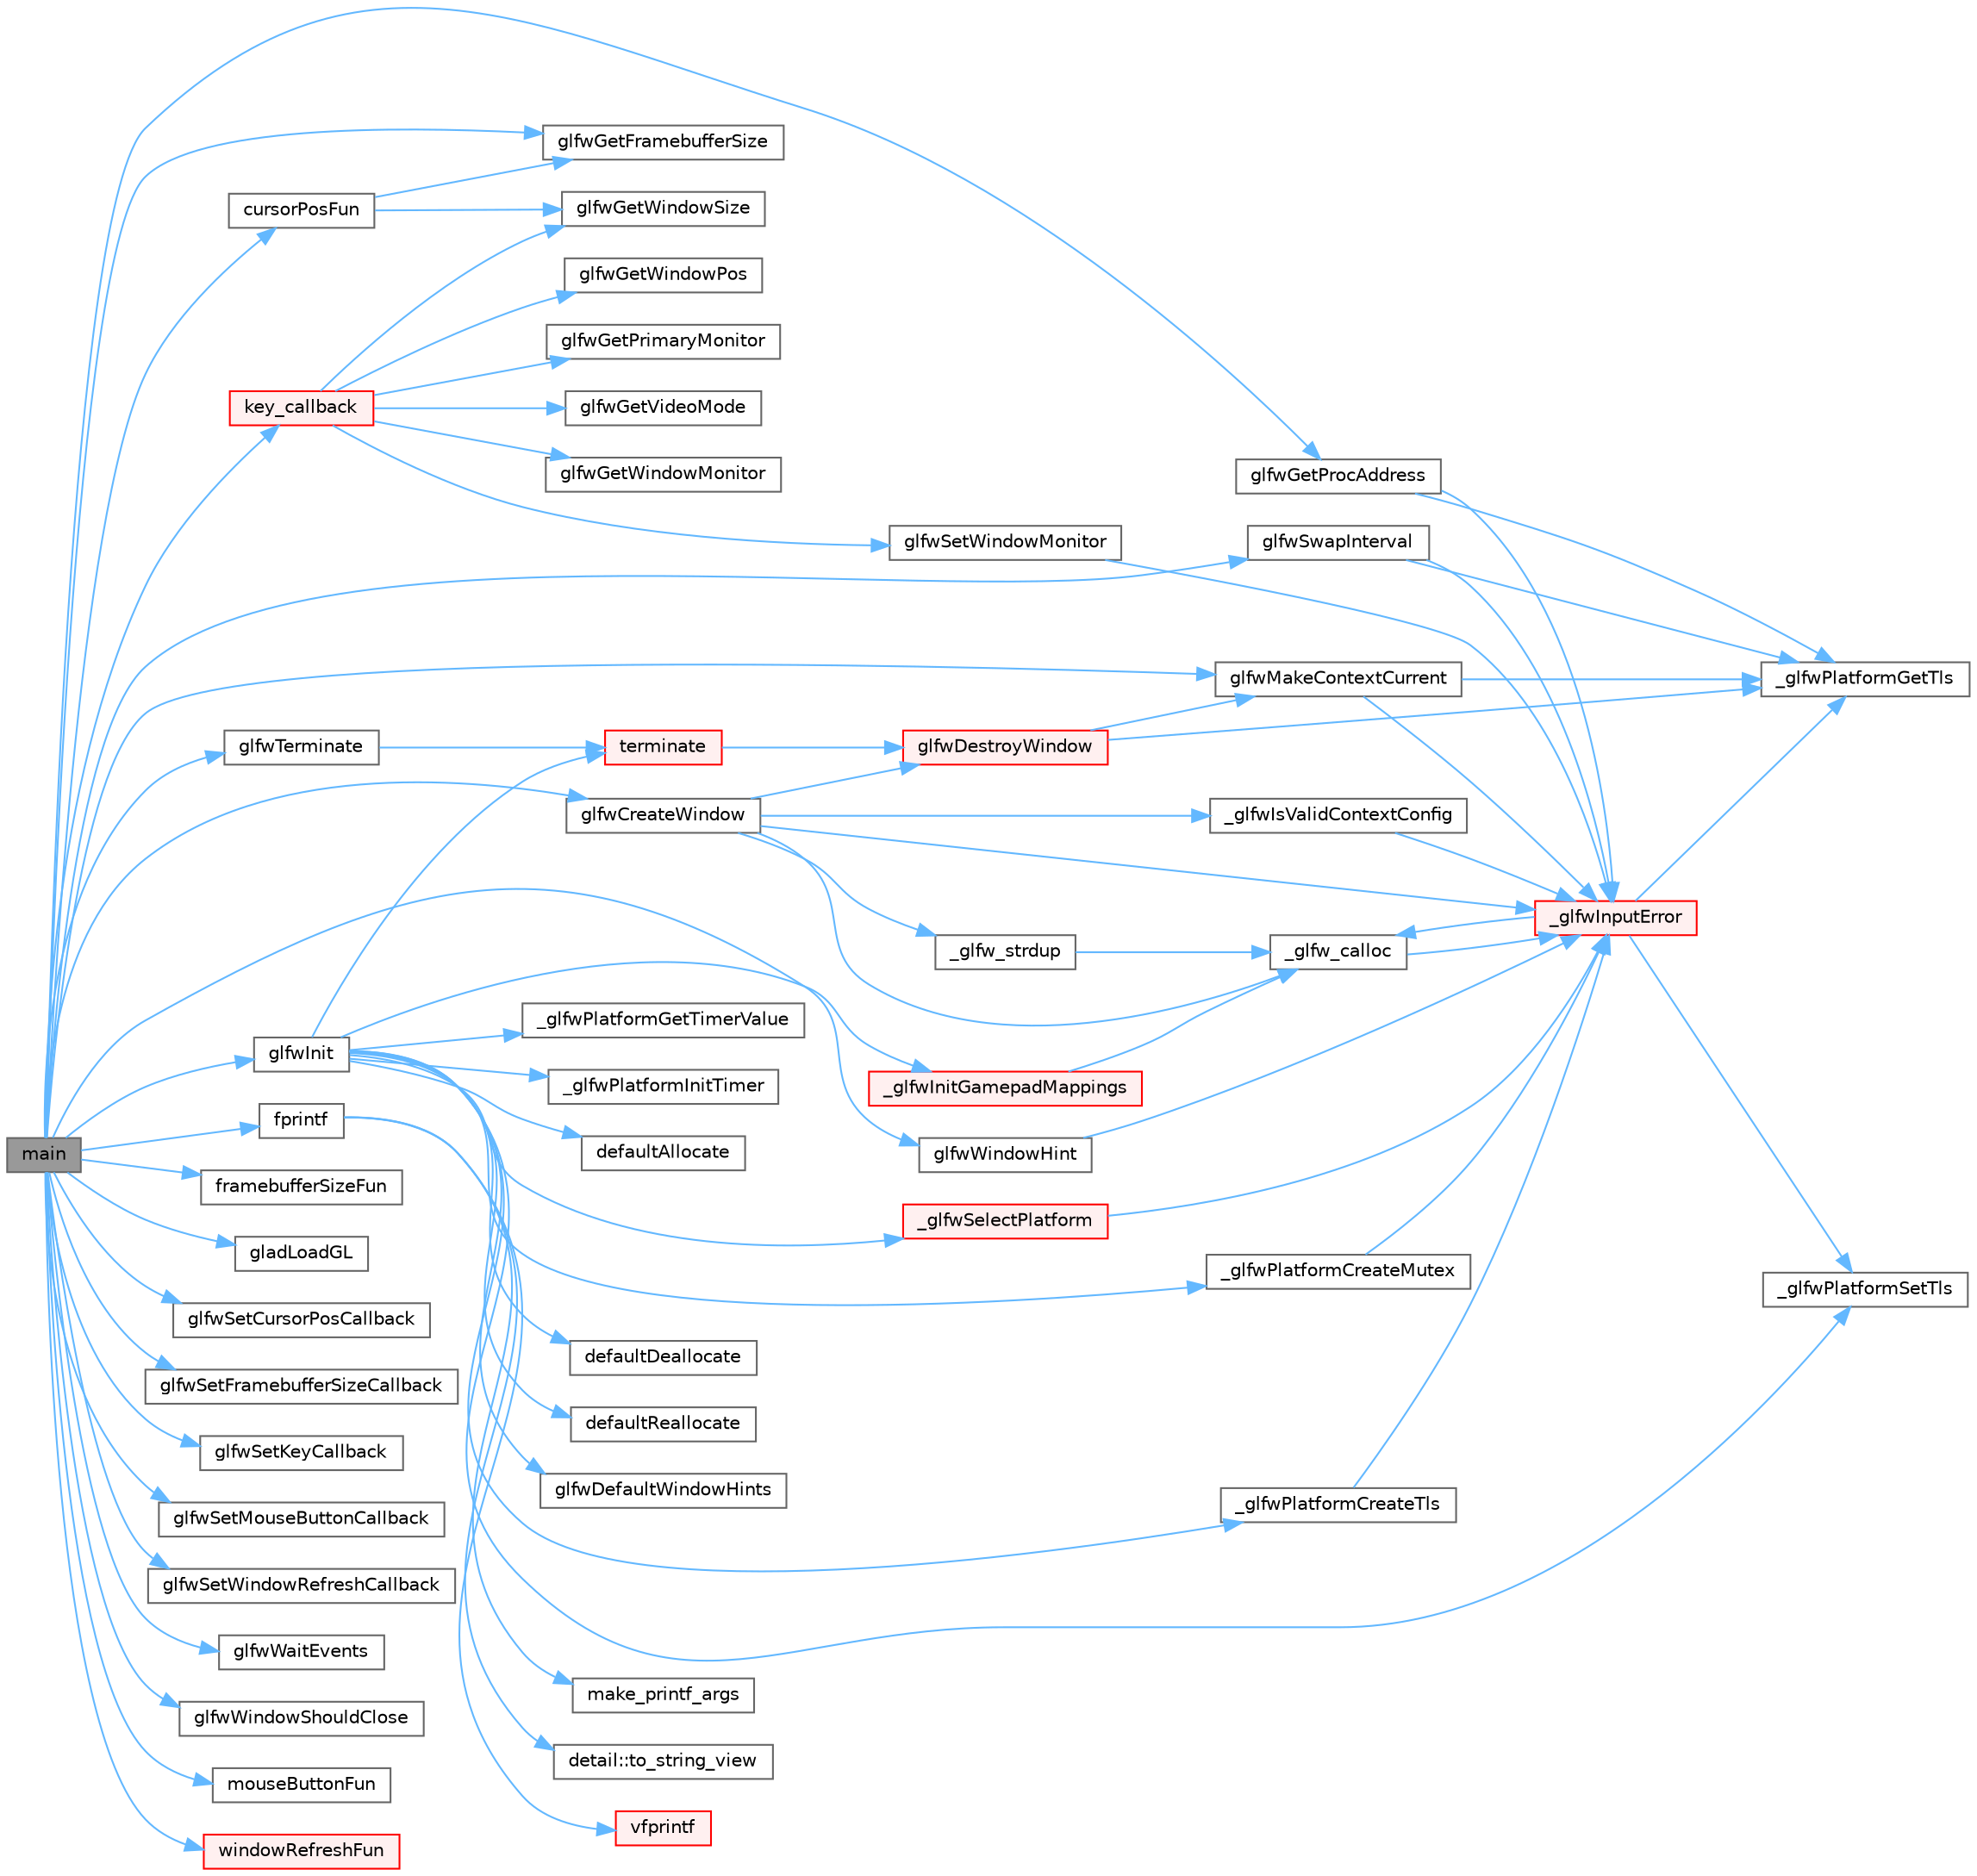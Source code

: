 digraph "main"
{
 // LATEX_PDF_SIZE
  bgcolor="transparent";
  edge [fontname=Helvetica,fontsize=10,labelfontname=Helvetica,labelfontsize=10];
  node [fontname=Helvetica,fontsize=10,shape=box,height=0.2,width=0.4];
  rankdir="LR";
  Node1 [id="Node000001",label="main",height=0.2,width=0.4,color="gray40", fillcolor="grey60", style="filled", fontcolor="black",tooltip=" "];
  Node1 -> Node2 [id="edge1_Node000001_Node000002",color="steelblue1",style="solid",tooltip=" "];
  Node2 [id="Node000002",label="cursorPosFun",height=0.2,width=0.4,color="grey40", fillcolor="white", style="filled",URL="$splitview_8c.html#ad7e895be2be7a24dfba3123ef76572e8",tooltip=" "];
  Node2 -> Node3 [id="edge2_Node000002_Node000003",color="steelblue1",style="solid",tooltip=" "];
  Node3 [id="Node000003",label="glfwGetFramebufferSize",height=0.2,width=0.4,color="grey40", fillcolor="white", style="filled",URL="$group__window.html#gaf7d17f3534b4b6dc9a6f905e3a240b7e",tooltip="Retrieves the size of the framebuffer of the specified window."];
  Node2 -> Node4 [id="edge3_Node000002_Node000004",color="steelblue1",style="solid",tooltip=" "];
  Node4 [id="Node000004",label="glfwGetWindowSize",height=0.2,width=0.4,color="grey40", fillcolor="white", style="filled",URL="$group__window.html#ga7feb769ebb3f3d21579b5a3fb07be76e",tooltip="Retrieves the size of the content area of the specified window."];
  Node1 -> Node5 [id="edge4_Node000001_Node000005",color="steelblue1",style="solid",tooltip=" "];
  Node5 [id="Node000005",label="fprintf",height=0.2,width=0.4,color="grey40", fillcolor="white", style="filled",URL="$printf_8h.html#a9f315126362cae9675de1642105e631e",tooltip=" "];
  Node5 -> Node6 [id="edge5_Node000005_Node000006",color="steelblue1",style="solid",tooltip=" "];
  Node6 [id="Node000006",label="make_printf_args",height=0.2,width=0.4,color="grey40", fillcolor="white", style="filled",URL="$printf_8h.html#a27dcc0efcda04388971dbea3c875f122",tooltip=" "];
  Node5 -> Node7 [id="edge6_Node000005_Node000007",color="steelblue1",style="solid",tooltip=" "];
  Node7 [id="Node000007",label="detail::to_string_view",height=0.2,width=0.4,color="grey40", fillcolor="white", style="filled",URL="$namespacedetail.html#abeae79fa3e1eded2d8fbd56cc9f0960e",tooltip=" "];
  Node5 -> Node8 [id="edge7_Node000005_Node000008",color="steelblue1",style="solid",tooltip=" "];
  Node8 [id="Node000008",label="vfprintf",height=0.2,width=0.4,color="red", fillcolor="#FFF0F0", style="filled",URL="$printf_8h.html#abb30aad964fc771fb52cf3ad88649df2",tooltip=" "];
  Node1 -> Node38 [id="edge8_Node000001_Node000038",color="steelblue1",style="solid",tooltip=" "];
  Node38 [id="Node000038",label="framebufferSizeFun",height=0.2,width=0.4,color="grey40", fillcolor="white", style="filled",URL="$splitview_8c.html#adda6d8ca502cfc7a9461cd76c5d1cb1e",tooltip=" "];
  Node1 -> Node39 [id="edge9_Node000001_Node000039",color="steelblue1",style="solid",tooltip=" "];
  Node39 [id="Node000039",label="gladLoadGL",height=0.2,width=0.4,color="grey40", fillcolor="white", style="filled",URL="$gl_8h.html#a7994567e82772589f6e507f74300bac0",tooltip=" "];
  Node1 -> Node40 [id="edge10_Node000001_Node000040",color="steelblue1",style="solid",tooltip=" "];
  Node40 [id="Node000040",label="glfwCreateWindow",height=0.2,width=0.4,color="grey40", fillcolor="white", style="filled",URL="$group__window.html#gaaccd00fafe81e2db94e8cdf55721e055",tooltip="Creates a window and its associated context."];
  Node40 -> Node41 [id="edge11_Node000040_Node000041",color="steelblue1",style="solid",tooltip=" "];
  Node41 [id="Node000041",label="_glfw_calloc",height=0.2,width=0.4,color="grey40", fillcolor="white", style="filled",URL="$glfw_2src_2init_8c.html#a88a6e01ef5c1245a6d2a5e62b02e5678",tooltip=" "];
  Node41 -> Node42 [id="edge12_Node000041_Node000042",color="steelblue1",style="solid",tooltip=" "];
  Node42 [id="Node000042",label="_glfwInputError",height=0.2,width=0.4,color="red", fillcolor="#FFF0F0", style="filled",URL="$glfw_2src_2init_8c.html#a3287b282ec57a4a89127ae51f49f10f5",tooltip=" "];
  Node42 -> Node41 [id="edge13_Node000042_Node000041",color="steelblue1",style="solid",tooltip=" "];
  Node42 -> Node43 [id="edge14_Node000042_Node000043",color="steelblue1",style="solid",tooltip=" "];
  Node43 [id="Node000043",label="_glfwPlatformGetTls",height=0.2,width=0.4,color="grey40", fillcolor="white", style="filled",URL="$posix__thread_8c.html#a7d2f6e8ecd2e06f2e86d9446d642bd00",tooltip=" "];
  Node42 -> Node45 [id="edge15_Node000042_Node000045",color="steelblue1",style="solid",tooltip=" "];
  Node45 [id="Node000045",label="_glfwPlatformSetTls",height=0.2,width=0.4,color="grey40", fillcolor="white", style="filled",URL="$posix__thread_8c.html#a302f48b6d4dba6b3579449d8a43cfae7",tooltip=" "];
  Node40 -> Node47 [id="edge16_Node000040_Node000047",color="steelblue1",style="solid",tooltip=" "];
  Node47 [id="Node000047",label="_glfw_strdup",height=0.2,width=0.4,color="grey40", fillcolor="white", style="filled",URL="$glfw_2src_2init_8c.html#af725e1f466a710a1fc590ff3726f1151",tooltip=" "];
  Node47 -> Node41 [id="edge17_Node000047_Node000041",color="steelblue1",style="solid",tooltip=" "];
  Node40 -> Node42 [id="edge18_Node000040_Node000042",color="steelblue1",style="solid",tooltip=" "];
  Node40 -> Node48 [id="edge19_Node000040_Node000048",color="steelblue1",style="solid",tooltip=" "];
  Node48 [id="Node000048",label="_glfwIsValidContextConfig",height=0.2,width=0.4,color="grey40", fillcolor="white", style="filled",URL="$context_8c.html#a659c5d5b0cd359304004700d16a76954",tooltip=" "];
  Node48 -> Node42 [id="edge20_Node000048_Node000042",color="steelblue1",style="solid",tooltip=" "];
  Node40 -> Node49 [id="edge21_Node000040_Node000049",color="steelblue1",style="solid",tooltip=" "];
  Node49 [id="Node000049",label="glfwDestroyWindow",height=0.2,width=0.4,color="red", fillcolor="#FFF0F0", style="filled",URL="$group__window.html#ga806747476b7247d292be3711c323ea10",tooltip="Destroys the specified window and its context."];
  Node49 -> Node43 [id="edge22_Node000049_Node000043",color="steelblue1",style="solid",tooltip=" "];
  Node49 -> Node51 [id="edge23_Node000049_Node000051",color="steelblue1",style="solid",tooltip=" "];
  Node51 [id="Node000051",label="glfwMakeContextCurrent",height=0.2,width=0.4,color="grey40", fillcolor="white", style="filled",URL="$group__context.html#gafd76c93e15ec8b0b90506a9936a46185",tooltip="Makes the context of the specified window current for the calling thread."];
  Node51 -> Node42 [id="edge24_Node000051_Node000042",color="steelblue1",style="solid",tooltip=" "];
  Node51 -> Node43 [id="edge25_Node000051_Node000043",color="steelblue1",style="solid",tooltip=" "];
  Node1 -> Node3 [id="edge26_Node000001_Node000003",color="steelblue1",style="solid",tooltip=" "];
  Node1 -> Node52 [id="edge27_Node000001_Node000052",color="steelblue1",style="solid",tooltip=" "];
  Node52 [id="Node000052",label="glfwGetProcAddress",height=0.2,width=0.4,color="grey40", fillcolor="white", style="filled",URL="$group__context.html#ga0e8af175218929615c16e74938c10f2a",tooltip="Returns the address of the specified function for the current context."];
  Node52 -> Node42 [id="edge28_Node000052_Node000042",color="steelblue1",style="solid",tooltip=" "];
  Node52 -> Node43 [id="edge29_Node000052_Node000043",color="steelblue1",style="solid",tooltip=" "];
  Node1 -> Node53 [id="edge30_Node000001_Node000053",color="steelblue1",style="solid",tooltip=" "];
  Node53 [id="Node000053",label="glfwInit",height=0.2,width=0.4,color="grey40", fillcolor="white", style="filled",URL="$group__init.html#gab41771f0215a2e0afb4cf1cf98082d40",tooltip="Initializes the GLFW library."];
  Node53 -> Node54 [id="edge31_Node000053_Node000054",color="steelblue1",style="solid",tooltip=" "];
  Node54 [id="Node000054",label="_glfwInitGamepadMappings",height=0.2,width=0.4,color="red", fillcolor="#FFF0F0", style="filled",URL="$input_8c.html#a1dab257a37caa6b39cfe9924c2487db6",tooltip=" "];
  Node54 -> Node41 [id="edge32_Node000054_Node000041",color="steelblue1",style="solid",tooltip=" "];
  Node53 -> Node56 [id="edge33_Node000053_Node000056",color="steelblue1",style="solid",tooltip=" "];
  Node56 [id="Node000056",label="_glfwPlatformCreateMutex",height=0.2,width=0.4,color="grey40", fillcolor="white", style="filled",URL="$posix__thread_8c.html#a6c5f30449fe62f561c9b01f839ec0438",tooltip=" "];
  Node56 -> Node42 [id="edge34_Node000056_Node000042",color="steelblue1",style="solid",tooltip=" "];
  Node53 -> Node57 [id="edge35_Node000053_Node000057",color="steelblue1",style="solid",tooltip=" "];
  Node57 [id="Node000057",label="_glfwPlatformCreateTls",height=0.2,width=0.4,color="grey40", fillcolor="white", style="filled",URL="$posix__thread_8c.html#afad94d57290ac85fbece14f93c41754f",tooltip=" "];
  Node57 -> Node42 [id="edge36_Node000057_Node000042",color="steelblue1",style="solid",tooltip=" "];
  Node53 -> Node58 [id="edge37_Node000053_Node000058",color="steelblue1",style="solid",tooltip=" "];
  Node58 [id="Node000058",label="_glfwPlatformGetTimerValue",height=0.2,width=0.4,color="grey40", fillcolor="white", style="filled",URL="$posix__time_8c.html#a5ee7e09b380d3afdd3c2738b726a2a6e",tooltip=" "];
  Node53 -> Node59 [id="edge38_Node000053_Node000059",color="steelblue1",style="solid",tooltip=" "];
  Node59 [id="Node000059",label="_glfwPlatformInitTimer",height=0.2,width=0.4,color="grey40", fillcolor="white", style="filled",URL="$posix__time_8c.html#a6029c1379e357d7b4e8836e1c1ad2fa2",tooltip=" "];
  Node53 -> Node45 [id="edge39_Node000053_Node000045",color="steelblue1",style="solid",tooltip=" "];
  Node53 -> Node60 [id="edge40_Node000053_Node000060",color="steelblue1",style="solid",tooltip=" "];
  Node60 [id="Node000060",label="_glfwSelectPlatform",height=0.2,width=0.4,color="red", fillcolor="#FFF0F0", style="filled",URL="$platform_8c.html#ac0e7d5f9c3735b1959f87e959b90ce53",tooltip=" "];
  Node60 -> Node42 [id="edge41_Node000060_Node000042",color="steelblue1",style="solid",tooltip=" "];
  Node53 -> Node192 [id="edge42_Node000053_Node000192",color="steelblue1",style="solid",tooltip=" "];
  Node192 [id="Node000192",label="defaultAllocate",height=0.2,width=0.4,color="grey40", fillcolor="white", style="filled",URL="$glfw_2src_2init_8c.html#a84bc7140bca4ebe2e32016f87e1a3e19",tooltip=" "];
  Node53 -> Node193 [id="edge43_Node000053_Node000193",color="steelblue1",style="solid",tooltip=" "];
  Node193 [id="Node000193",label="defaultDeallocate",height=0.2,width=0.4,color="grey40", fillcolor="white", style="filled",URL="$glfw_2src_2init_8c.html#a81fde93f12ddf3ac12ffec825358ef9b",tooltip=" "];
  Node53 -> Node194 [id="edge44_Node000053_Node000194",color="steelblue1",style="solid",tooltip=" "];
  Node194 [id="Node000194",label="defaultReallocate",height=0.2,width=0.4,color="grey40", fillcolor="white", style="filled",URL="$glfw_2src_2init_8c.html#ad57bef403de5abe0338b4c1b8a7650fb",tooltip=" "];
  Node53 -> Node195 [id="edge45_Node000053_Node000195",color="steelblue1",style="solid",tooltip=" "];
  Node195 [id="Node000195",label="glfwDefaultWindowHints",height=0.2,width=0.4,color="grey40", fillcolor="white", style="filled",URL="$group__window.html#ga8050ddceed9dc6bd9d3aa35666195cd4",tooltip="Resets all window hints to their default values."];
  Node53 -> Node196 [id="edge46_Node000053_Node000196",color="steelblue1",style="solid",tooltip=" "];
  Node196 [id="Node000196",label="terminate",height=0.2,width=0.4,color="red", fillcolor="#FFF0F0", style="filled",URL="$glfw_2src_2init_8c.html#ae5a773506a43a9bc54bce503f234c209",tooltip=" "];
  Node196 -> Node49 [id="edge47_Node000196_Node000049",color="steelblue1",style="solid",tooltip=" "];
  Node1 -> Node51 [id="edge48_Node000001_Node000051",color="steelblue1",style="solid",tooltip=" "];
  Node1 -> Node202 [id="edge49_Node000001_Node000202",color="steelblue1",style="solid",tooltip=" "];
  Node202 [id="Node000202",label="glfwSetCursorPosCallback",height=0.2,width=0.4,color="grey40", fillcolor="white", style="filled",URL="$group__input.html#ga74124d0eff27040fd10e4df9e17d129c",tooltip="Sets the cursor position callback."];
  Node1 -> Node203 [id="edge50_Node000001_Node000203",color="steelblue1",style="solid",tooltip=" "];
  Node203 [id="Node000203",label="glfwSetFramebufferSizeCallback",height=0.2,width=0.4,color="grey40", fillcolor="white", style="filled",URL="$group__window.html#ga41d69f9f263d7b33ea03cf58772b4ea0",tooltip="Sets the framebuffer resize callback for the specified window."];
  Node1 -> Node204 [id="edge51_Node000001_Node000204",color="steelblue1",style="solid",tooltip=" "];
  Node204 [id="Node000204",label="glfwSetKeyCallback",height=0.2,width=0.4,color="grey40", fillcolor="white", style="filled",URL="$group__input.html#gaa4cbcb81b939b8800e44cea971ddae47",tooltip="Sets the key callback."];
  Node1 -> Node205 [id="edge52_Node000001_Node000205",color="steelblue1",style="solid",tooltip=" "];
  Node205 [id="Node000205",label="glfwSetMouseButtonCallback",height=0.2,width=0.4,color="grey40", fillcolor="white", style="filled",URL="$group__input.html#gab8f17646f43cdca14e5095512618fdf6",tooltip="Sets the mouse button callback."];
  Node1 -> Node206 [id="edge53_Node000001_Node000206",color="steelblue1",style="solid",tooltip=" "];
  Node206 [id="Node000206",label="glfwSetWindowRefreshCallback",height=0.2,width=0.4,color="grey40", fillcolor="white", style="filled",URL="$group__window.html#ga62bfa902c07a03b8ad9be37da31a4be7",tooltip="Sets the refresh callback for the specified window."];
  Node1 -> Node207 [id="edge54_Node000001_Node000207",color="steelblue1",style="solid",tooltip=" "];
  Node207 [id="Node000207",label="glfwSwapInterval",height=0.2,width=0.4,color="grey40", fillcolor="white", style="filled",URL="$group__context.html#ga12a595c06947cec4967c6e1f14210a8a",tooltip="Sets the swap interval for the current context."];
  Node207 -> Node42 [id="edge55_Node000207_Node000042",color="steelblue1",style="solid",tooltip=" "];
  Node207 -> Node43 [id="edge56_Node000207_Node000043",color="steelblue1",style="solid",tooltip=" "];
  Node1 -> Node208 [id="edge57_Node000001_Node000208",color="steelblue1",style="solid",tooltip=" "];
  Node208 [id="Node000208",label="glfwTerminate",height=0.2,width=0.4,color="grey40", fillcolor="white", style="filled",URL="$group__init.html#gafd90e6fd4819ea9e22e5e739519a6504",tooltip="Terminates the GLFW library."];
  Node208 -> Node196 [id="edge58_Node000208_Node000196",color="steelblue1",style="solid",tooltip=" "];
  Node1 -> Node209 [id="edge59_Node000001_Node000209",color="steelblue1",style="solid",tooltip=" "];
  Node209 [id="Node000209",label="glfwWaitEvents",height=0.2,width=0.4,color="grey40", fillcolor="white", style="filled",URL="$group__window.html#ga6e042d05823c11e11c7339b81a237738",tooltip="Waits until events are queued and processes them."];
  Node1 -> Node210 [id="edge60_Node000001_Node000210",color="steelblue1",style="solid",tooltip=" "];
  Node210 [id="Node000210",label="glfwWindowHint",height=0.2,width=0.4,color="grey40", fillcolor="white", style="filled",URL="$group__window.html#ga69c40728499720bef8a49aa925ea0efa",tooltip="Sets the specified window hint to the desired value."];
  Node210 -> Node42 [id="edge61_Node000210_Node000042",color="steelblue1",style="solid",tooltip=" "];
  Node1 -> Node211 [id="edge62_Node000001_Node000211",color="steelblue1",style="solid",tooltip=" "];
  Node211 [id="Node000211",label="glfwWindowShouldClose",height=0.2,width=0.4,color="grey40", fillcolor="white", style="filled",URL="$group__window.html#gaa6162f67dfa38b8beda2fea623649332",tooltip="Checks the close flag of the specified window."];
  Node1 -> Node212 [id="edge63_Node000001_Node000212",color="steelblue1",style="solid",tooltip=" "];
  Node212 [id="Node000212",label="key_callback",height=0.2,width=0.4,color="red", fillcolor="#FFF0F0", style="filled",URL="$boing_8c.html#a286930f4e8ede059b83ff6eafa2ff718",tooltip=" "];
  Node212 -> Node213 [id="edge64_Node000212_Node000213",color="steelblue1",style="solid",tooltip=" "];
  Node213 [id="Node000213",label="glfwGetPrimaryMonitor",height=0.2,width=0.4,color="grey40", fillcolor="white", style="filled",URL="$group__monitor.html#ga34befff4f9f0fae09dd8de6fb0eb4f3e",tooltip="Returns the primary monitor."];
  Node212 -> Node214 [id="edge65_Node000212_Node000214",color="steelblue1",style="solid",tooltip=" "];
  Node214 [id="Node000214",label="glfwGetVideoMode",height=0.2,width=0.4,color="grey40", fillcolor="white", style="filled",URL="$group__monitor.html#ga21f7f60de4f4d0fa360c7ad159b75c9e",tooltip="Returns the current mode of the specified monitor."];
  Node212 -> Node215 [id="edge66_Node000212_Node000215",color="steelblue1",style="solid",tooltip=" "];
  Node215 [id="Node000215",label="glfwGetWindowMonitor",height=0.2,width=0.4,color="grey40", fillcolor="white", style="filled",URL="$group__window.html#gad441645a53bc9274a0ee163d40f0c637",tooltip="Returns the monitor that the window uses for full screen mode."];
  Node212 -> Node216 [id="edge67_Node000212_Node000216",color="steelblue1",style="solid",tooltip=" "];
  Node216 [id="Node000216",label="glfwGetWindowPos",height=0.2,width=0.4,color="grey40", fillcolor="white", style="filled",URL="$group__window.html#ga0076a8591ef7494d359730cf2250b45b",tooltip="Retrieves the position of the content area of the specified window."];
  Node212 -> Node4 [id="edge68_Node000212_Node000004",color="steelblue1",style="solid",tooltip=" "];
  Node212 -> Node217 [id="edge69_Node000212_Node000217",color="steelblue1",style="solid",tooltip=" "];
  Node217 [id="Node000217",label="glfwSetWindowMonitor",height=0.2,width=0.4,color="grey40", fillcolor="white", style="filled",URL="$group__window.html#ga12fabf78575e59c00f822f323ae0b6ae",tooltip="Sets the mode, monitor, video mode and placement of a window."];
  Node217 -> Node42 [id="edge70_Node000217_Node000042",color="steelblue1",style="solid",tooltip=" "];
  Node1 -> Node218 [id="edge71_Node000001_Node000218",color="steelblue1",style="solid",tooltip=" "];
  Node218 [id="Node000218",label="mouseButtonFun",height=0.2,width=0.4,color="grey40", fillcolor="white", style="filled",URL="$splitview_8c.html#ac359a52bd2ae9a2394c5c024bc47e252",tooltip=" "];
  Node1 -> Node219 [id="edge72_Node000001_Node000219",color="steelblue1",style="solid",tooltip=" "];
  Node219 [id="Node000219",label="windowRefreshFun",height=0.2,width=0.4,color="red", fillcolor="#FFF0F0", style="filled",URL="$splitview_8c.html#a77a63f0ea1a7ec16f11a7c6d3fa9616c",tooltip=" "];
}
